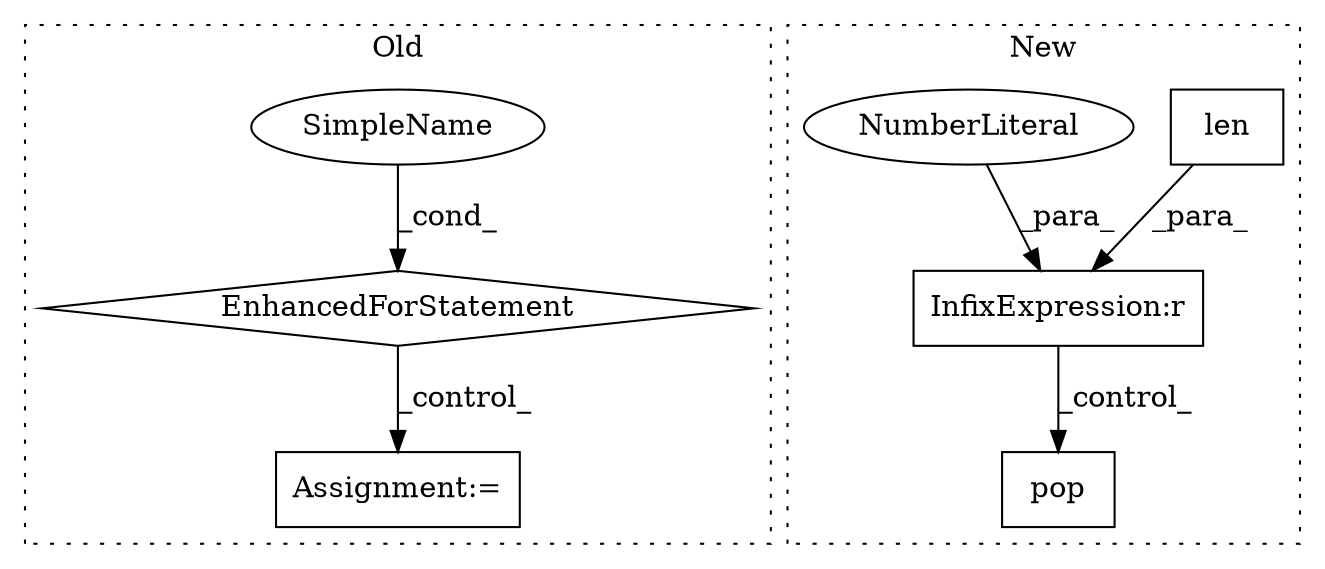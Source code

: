 digraph G {
subgraph cluster0 {
1 [label="EnhancedForStatement" a="70" s="1398,1513" l="63,2" shape="diamond"];
3 [label="Assignment:=" a="7" s="1615" l="2" shape="box"];
7 [label="SimpleName" a="42" s="1465" l="3" shape="ellipse"];
label = "Old";
style="dotted";
}
subgraph cluster1 {
2 [label="pop" a="32" s="3192" l="5" shape="box"];
4 [label="InfixExpression:r" a="27" s="3155" l="3" shape="box"];
5 [label="len" a="32" s="3133,3154" l="4,1" shape="box"];
6 [label="NumberLiteral" a="34" s="3158" l="1" shape="ellipse"];
label = "New";
style="dotted";
}
1 -> 3 [label="_control_"];
4 -> 2 [label="_control_"];
5 -> 4 [label="_para_"];
6 -> 4 [label="_para_"];
7 -> 1 [label="_cond_"];
}